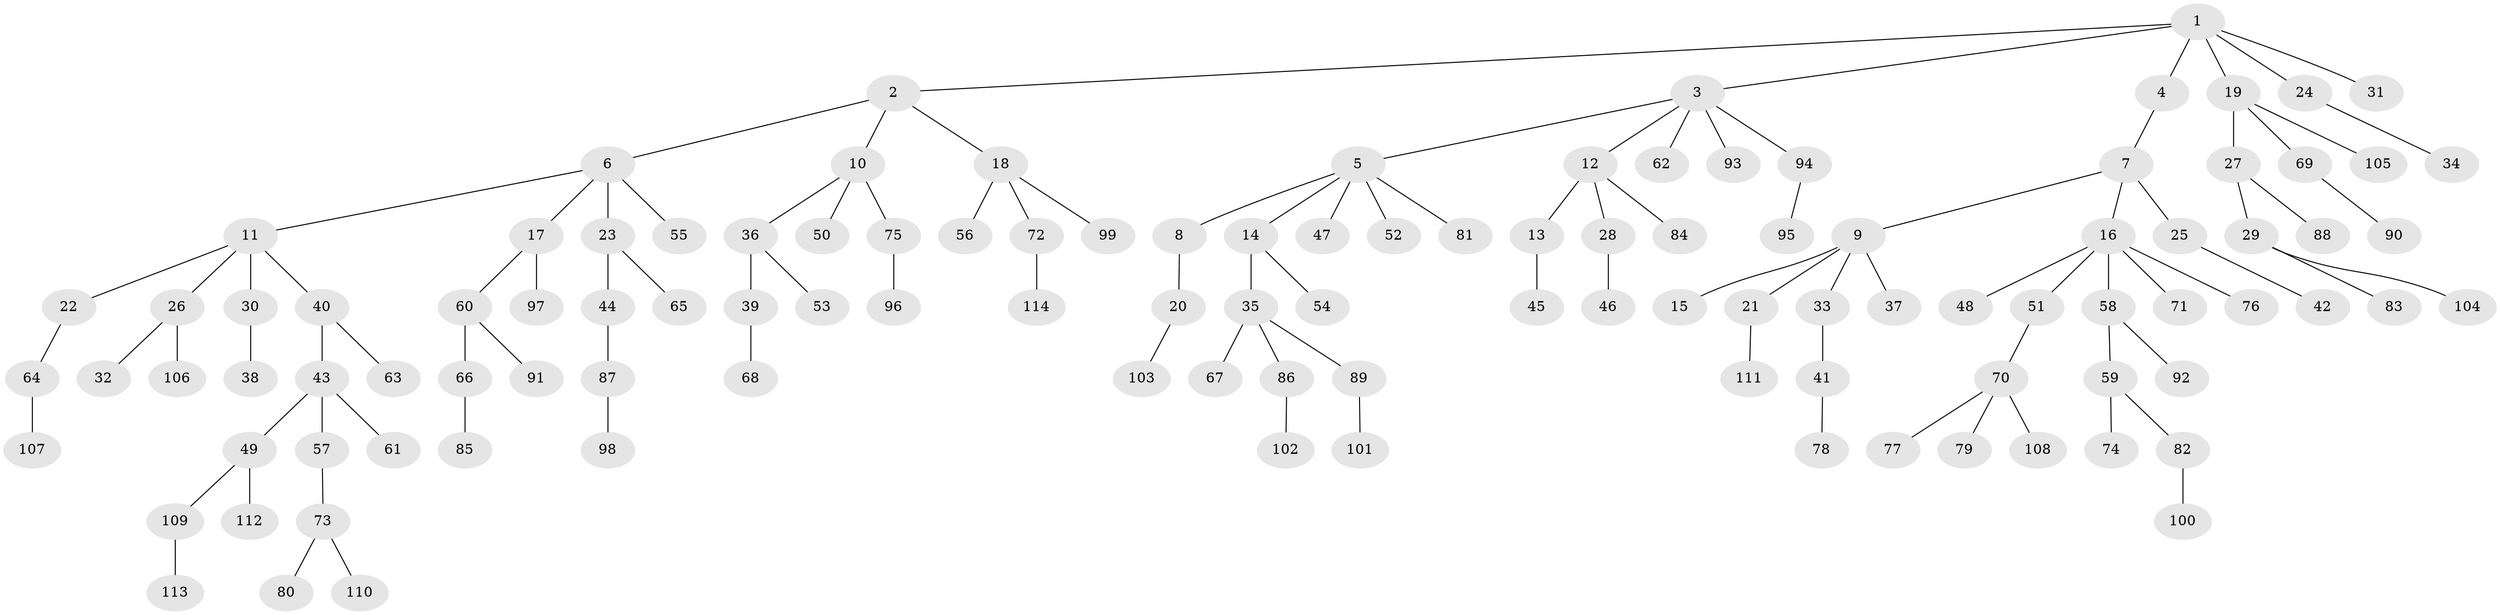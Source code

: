 // Generated by graph-tools (version 1.1) at 2025/36/03/09/25 02:36:35]
// undirected, 114 vertices, 113 edges
graph export_dot {
graph [start="1"]
  node [color=gray90,style=filled];
  1;
  2;
  3;
  4;
  5;
  6;
  7;
  8;
  9;
  10;
  11;
  12;
  13;
  14;
  15;
  16;
  17;
  18;
  19;
  20;
  21;
  22;
  23;
  24;
  25;
  26;
  27;
  28;
  29;
  30;
  31;
  32;
  33;
  34;
  35;
  36;
  37;
  38;
  39;
  40;
  41;
  42;
  43;
  44;
  45;
  46;
  47;
  48;
  49;
  50;
  51;
  52;
  53;
  54;
  55;
  56;
  57;
  58;
  59;
  60;
  61;
  62;
  63;
  64;
  65;
  66;
  67;
  68;
  69;
  70;
  71;
  72;
  73;
  74;
  75;
  76;
  77;
  78;
  79;
  80;
  81;
  82;
  83;
  84;
  85;
  86;
  87;
  88;
  89;
  90;
  91;
  92;
  93;
  94;
  95;
  96;
  97;
  98;
  99;
  100;
  101;
  102;
  103;
  104;
  105;
  106;
  107;
  108;
  109;
  110;
  111;
  112;
  113;
  114;
  1 -- 2;
  1 -- 3;
  1 -- 4;
  1 -- 19;
  1 -- 24;
  1 -- 31;
  2 -- 6;
  2 -- 10;
  2 -- 18;
  3 -- 5;
  3 -- 12;
  3 -- 62;
  3 -- 93;
  3 -- 94;
  4 -- 7;
  5 -- 8;
  5 -- 14;
  5 -- 47;
  5 -- 52;
  5 -- 81;
  6 -- 11;
  6 -- 17;
  6 -- 23;
  6 -- 55;
  7 -- 9;
  7 -- 16;
  7 -- 25;
  8 -- 20;
  9 -- 15;
  9 -- 21;
  9 -- 33;
  9 -- 37;
  10 -- 36;
  10 -- 50;
  10 -- 75;
  11 -- 22;
  11 -- 26;
  11 -- 30;
  11 -- 40;
  12 -- 13;
  12 -- 28;
  12 -- 84;
  13 -- 45;
  14 -- 35;
  14 -- 54;
  16 -- 48;
  16 -- 51;
  16 -- 58;
  16 -- 71;
  16 -- 76;
  17 -- 60;
  17 -- 97;
  18 -- 56;
  18 -- 72;
  18 -- 99;
  19 -- 27;
  19 -- 69;
  19 -- 105;
  20 -- 103;
  21 -- 111;
  22 -- 64;
  23 -- 44;
  23 -- 65;
  24 -- 34;
  25 -- 42;
  26 -- 32;
  26 -- 106;
  27 -- 29;
  27 -- 88;
  28 -- 46;
  29 -- 83;
  29 -- 104;
  30 -- 38;
  33 -- 41;
  35 -- 67;
  35 -- 86;
  35 -- 89;
  36 -- 39;
  36 -- 53;
  39 -- 68;
  40 -- 43;
  40 -- 63;
  41 -- 78;
  43 -- 49;
  43 -- 57;
  43 -- 61;
  44 -- 87;
  49 -- 109;
  49 -- 112;
  51 -- 70;
  57 -- 73;
  58 -- 59;
  58 -- 92;
  59 -- 74;
  59 -- 82;
  60 -- 66;
  60 -- 91;
  64 -- 107;
  66 -- 85;
  69 -- 90;
  70 -- 77;
  70 -- 79;
  70 -- 108;
  72 -- 114;
  73 -- 80;
  73 -- 110;
  75 -- 96;
  82 -- 100;
  86 -- 102;
  87 -- 98;
  89 -- 101;
  94 -- 95;
  109 -- 113;
}

